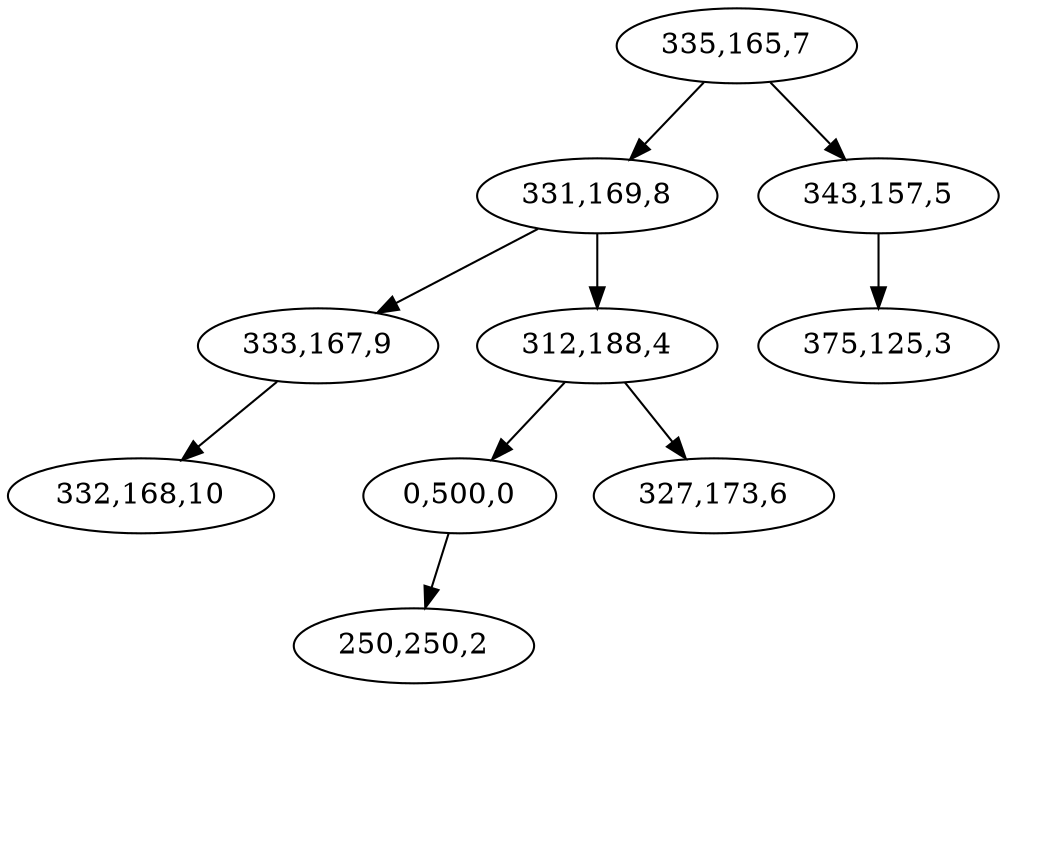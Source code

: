 digraph G{
 0 [label="335,165,7"]
 0->1
 1 [label="331,169,8"]
 1->2
 2 [label="333,167,9"]
 2->3
 3 [label="332,168,10"]
 3->4[style = invis]
 4 [label = "", width = .1, style = invis]
 3->5[style = invis]
 5 [label = "", width = .1, style = invis]
 2->6[style = invis]
 6 [label = "", width = .1, style = invis]
 1->7
 7 [label="312,188,4"]
 7->8
 8 [label="0,500,0"]
 8->9
 9 [label="250,250,2"]
 9->10[style = invis]
 10 [label = "", width = .1, style = invis]
 9->11[style = invis]
 11 [label = "", width = .1, style = invis]
 8->12[style = invis]
 12 [label = "", width = .1, style = invis]
 7->13
 13 [label="327,173,6"]
 13->14[style = invis]
 14 [label = "", width = .1, style = invis]
 13->15[style = invis]
 15 [label = "", width = .1, style = invis]
 0->16
 16 [label="343,157,5"]
 16->17
 17 [label="375,125,3"]
 17->18[style = invis]
 18 [label = "", width = .1, style = invis]
 17->19[style = invis]
 19 [label = "", width = .1, style = invis]
 16->20[style = invis]
 20 [label = "", width = .1, style = invis]
}
